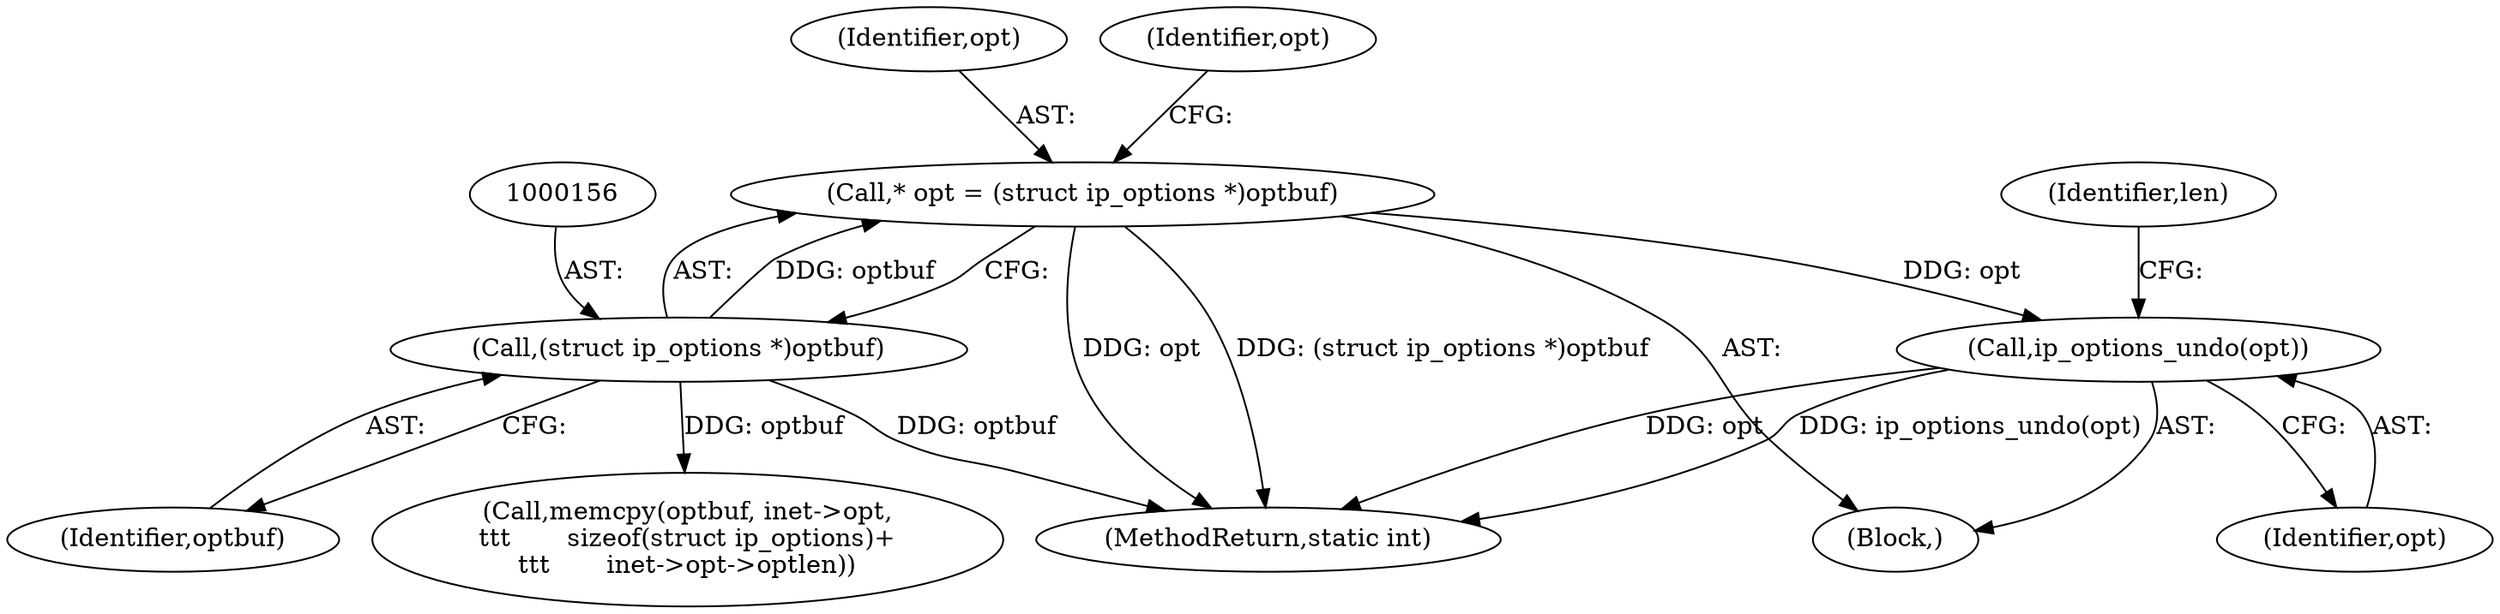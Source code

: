 digraph "0_linux_f6d8bd051c391c1c0458a30b2a7abcd939329259_25@pointer" {
"1000153" [label="(Call,* opt = (struct ip_options *)optbuf)"];
"1000155" [label="(Call,(struct ip_options *)optbuf)"];
"1000192" [label="(Call,ip_options_undo(opt))"];
"1000154" [label="(Identifier,opt)"];
"1000153" [label="(Call,* opt = (struct ip_options *)optbuf)"];
"1000155" [label="(Call,(struct ip_options *)optbuf)"];
"1000157" [label="(Identifier,optbuf)"];
"1000192" [label="(Call,ip_options_undo(opt))"];
"1000196" [label="(Identifier,len)"];
"1000698" [label="(MethodReturn,static int)"];
"1000150" [label="(Block,)"];
"1000193" [label="(Identifier,opt)"];
"1000160" [label="(Identifier,opt)"];
"1000167" [label="(Call,memcpy(optbuf, inet->opt,\n\t\t\t       sizeof(struct ip_options)+\n\t\t\t       inet->opt->optlen))"];
"1000153" -> "1000150"  [label="AST: "];
"1000153" -> "1000155"  [label="CFG: "];
"1000154" -> "1000153"  [label="AST: "];
"1000155" -> "1000153"  [label="AST: "];
"1000160" -> "1000153"  [label="CFG: "];
"1000153" -> "1000698"  [label="DDG: (struct ip_options *)optbuf"];
"1000153" -> "1000698"  [label="DDG: opt"];
"1000155" -> "1000153"  [label="DDG: optbuf"];
"1000153" -> "1000192"  [label="DDG: opt"];
"1000155" -> "1000157"  [label="CFG: "];
"1000156" -> "1000155"  [label="AST: "];
"1000157" -> "1000155"  [label="AST: "];
"1000155" -> "1000698"  [label="DDG: optbuf"];
"1000155" -> "1000167"  [label="DDG: optbuf"];
"1000192" -> "1000150"  [label="AST: "];
"1000192" -> "1000193"  [label="CFG: "];
"1000193" -> "1000192"  [label="AST: "];
"1000196" -> "1000192"  [label="CFG: "];
"1000192" -> "1000698"  [label="DDG: opt"];
"1000192" -> "1000698"  [label="DDG: ip_options_undo(opt)"];
}
